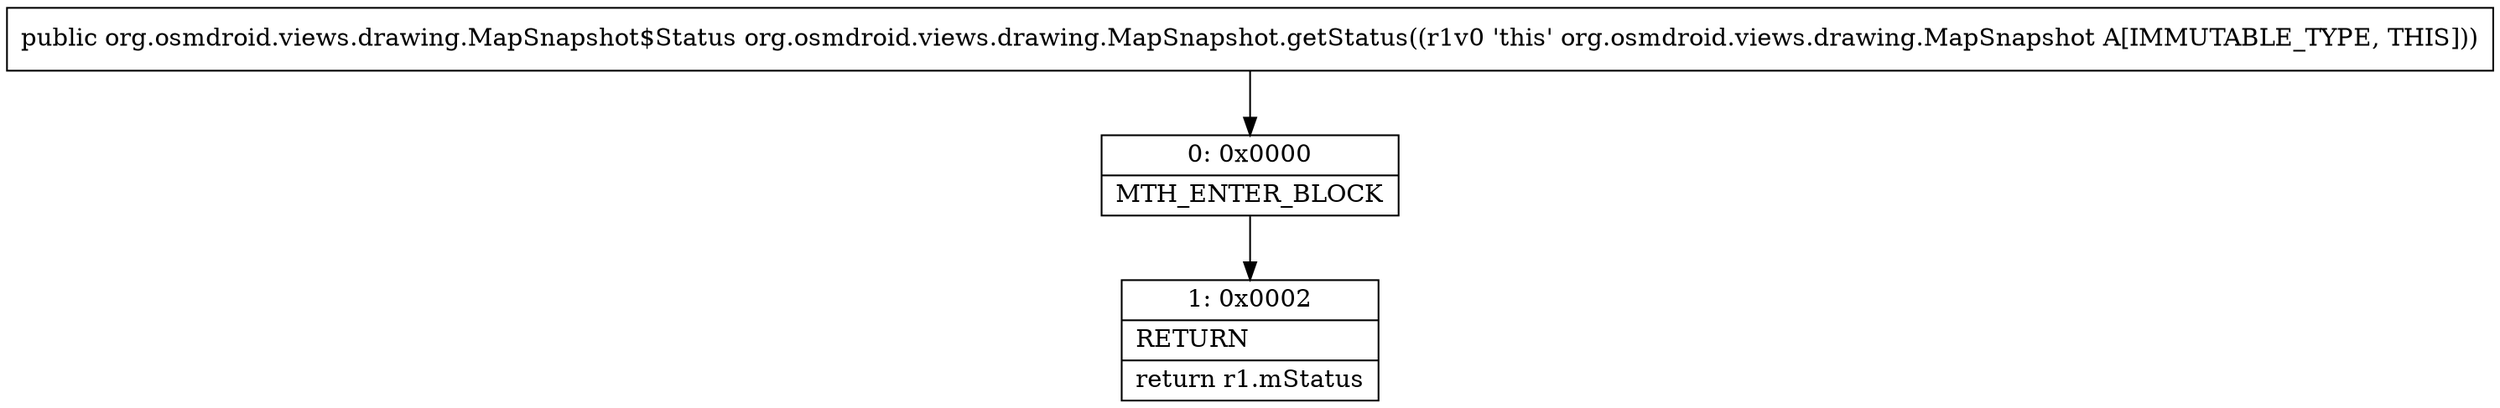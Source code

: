 digraph "CFG fororg.osmdroid.views.drawing.MapSnapshot.getStatus()Lorg\/osmdroid\/views\/drawing\/MapSnapshot$Status;" {
Node_0 [shape=record,label="{0\:\ 0x0000|MTH_ENTER_BLOCK\l}"];
Node_1 [shape=record,label="{1\:\ 0x0002|RETURN\l|return r1.mStatus\l}"];
MethodNode[shape=record,label="{public org.osmdroid.views.drawing.MapSnapshot$Status org.osmdroid.views.drawing.MapSnapshot.getStatus((r1v0 'this' org.osmdroid.views.drawing.MapSnapshot A[IMMUTABLE_TYPE, THIS])) }"];
MethodNode -> Node_0;
Node_0 -> Node_1;
}

